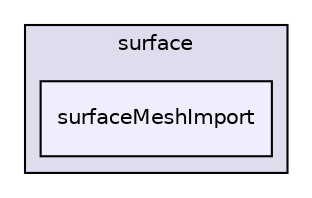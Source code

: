 digraph "applications/utilities/surface/surfaceMeshImport" {
  bgcolor=transparent;
  compound=true
  node [ fontsize="10", fontname="Helvetica"];
  edge [ labelfontsize="10", labelfontname="Helvetica"];
  subgraph clusterdir_f17de662d5fa06afbf0442aecb6ca0a0 {
    graph [ bgcolor="#ddddee", pencolor="black", label="surface" fontname="Helvetica", fontsize="10", URL="dir_f17de662d5fa06afbf0442aecb6ca0a0.html"]
  dir_0f86c9e7f458a02b9c71fe97439aa07b [shape=box, label="surfaceMeshImport", style="filled", fillcolor="#eeeeff", pencolor="black", URL="dir_0f86c9e7f458a02b9c71fe97439aa07b.html"];
  }
}
